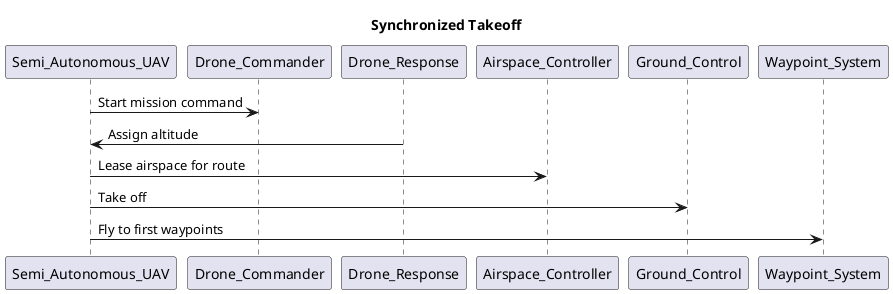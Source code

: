 @startuml
title Synchronized Takeoff

Semi_Autonomous_UAV -> Drone_Commander: Start mission command
Drone_Response -> Semi_Autonomous_UAV: Assign altitude
Semi_Autonomous_UAV -> Airspace_Controller: Lease airspace for route
Semi_Autonomous_UAV -> Ground_Control: Take off
Semi_Autonomous_UAV -> Waypoint_System: Fly to first waypoints

@enduml
